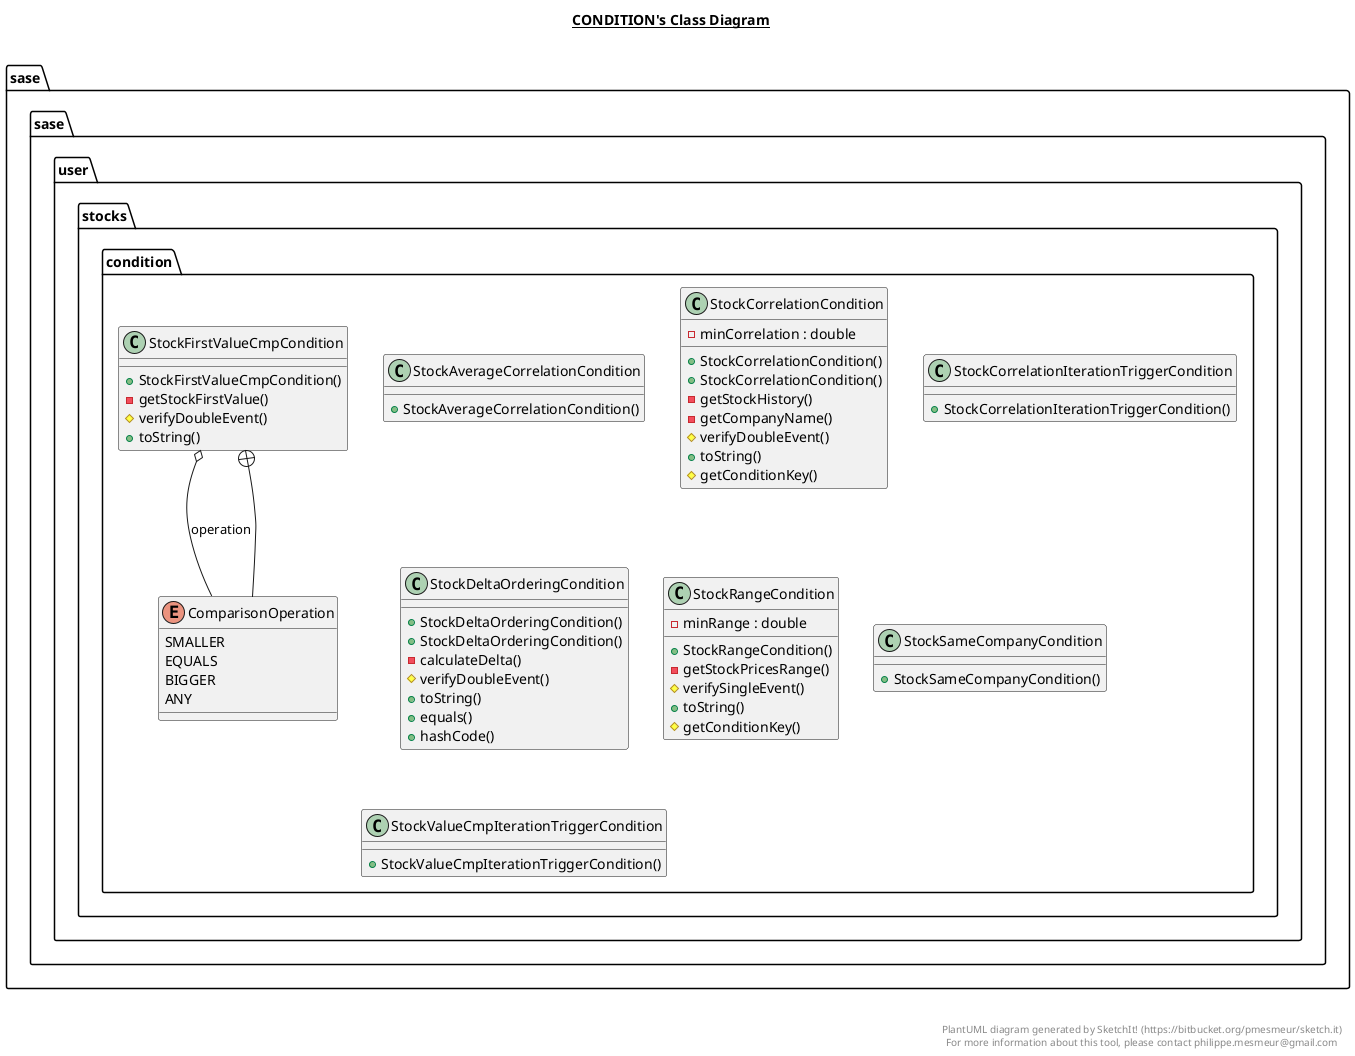 @startuml

title __CONDITION's Class Diagram__\n

  package sase.sase.user.stocks {
    package sase.sase.user.stocks.condition {
      class StockAverageCorrelationCondition {
          + StockAverageCorrelationCondition()
      }
    }
  }
  

  package sase.sase.user.stocks {
    package sase.sase.user.stocks.condition {
      class StockCorrelationCondition {
          - minCorrelation : double
          + StockCorrelationCondition()
          + StockCorrelationCondition()
          - getStockHistory()
          - getCompanyName()
          # verifyDoubleEvent()
          + toString()
          # getConditionKey()
      }
    }
  }
  

  package sase.sase.user.stocks {
    package sase.sase.user.stocks.condition {
      class StockCorrelationIterationTriggerCondition {
          + StockCorrelationIterationTriggerCondition()
      }
    }
  }
  

  package sase.sase.user.stocks {
    package sase.sase.user.stocks.condition {
      class StockDeltaOrderingCondition {
          + StockDeltaOrderingCondition()
          + StockDeltaOrderingCondition()
          - calculateDelta()
          # verifyDoubleEvent()
          + toString()
          + equals()
          + hashCode()
      }
    }
  }
  

  package sase.sase.user.stocks {
    package sase.sase.user.stocks.condition {
      class StockFirstValueCmpCondition {
          + StockFirstValueCmpCondition()
          - getStockFirstValue()
          # verifyDoubleEvent()
          + toString()
      }
    }
  }
  

  package sase.sase.user.stocks {
    package sase.sase.user.stocks.condition {
      enum ComparisonOperation {
        SMALLER
        EQUALS
        BIGGER
        ANY
      }
    }
  }
  

  package sase.sase.user.stocks {
    package sase.sase.user.stocks.condition {
      class StockRangeCondition {
          - minRange : double
          + StockRangeCondition()
          - getStockPricesRange()
          # verifySingleEvent()
          + toString()
          # getConditionKey()
      }
    }
  }
  

  package sase.sase.user.stocks {
    package sase.sase.user.stocks.condition {
      class StockSameCompanyCondition {
          + StockSameCompanyCondition()
      }
    }
  }
  

  package sase.sase.user.stocks {
    package sase.sase.user.stocks.condition {
      class StockValueCmpIterationTriggerCondition {
          + StockValueCmpIterationTriggerCondition()
      }
    }
  }
  

  StockFirstValueCmpCondition o-- ComparisonOperation : operation
  StockFirstValueCmpCondition +-down- ComparisonOperation


right footer


PlantUML diagram generated by SketchIt! (https://bitbucket.org/pmesmeur/sketch.it)
For more information about this tool, please contact philippe.mesmeur@gmail.com
endfooter

@enduml
